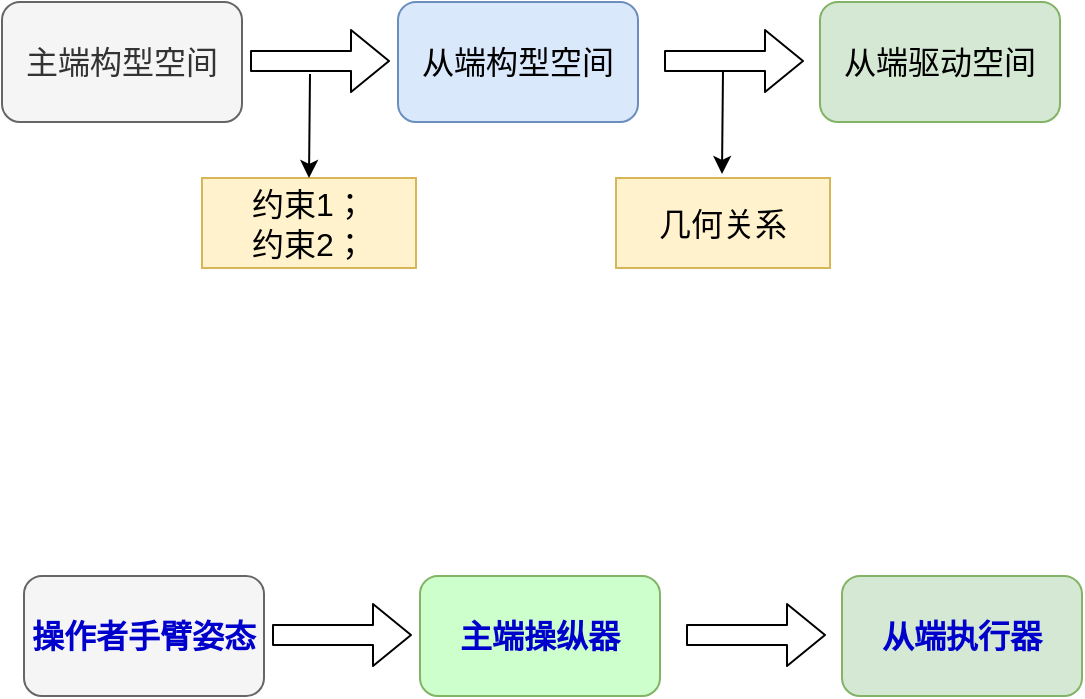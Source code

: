 <mxfile scale="3" border="0">
    <diagram id="fR_-gg6EP0ZME0IVGjX3" name="Page-1">
        <mxGraphModel dx="1105" dy="1082" grid="0" gridSize="10" guides="1" tooltips="1" connect="1" arrows="1" fold="1" page="1" pageScale="1" pageWidth="1169" pageHeight="827" math="0" shadow="0">
            <root>
                <mxCell id="0"/>
                <mxCell id="1" parent="0"/>
                <mxCell id="2" value="&lt;font style=&quot;font-size: 16px;&quot;&gt;主端构型空间&lt;/font&gt;" style="rounded=1;whiteSpace=wrap;html=1;fillColor=#f5f5f5;fontColor=#333333;strokeColor=#666666;" parent="1" vertex="1">
                    <mxGeometry x="123" y="183" width="120" height="60" as="geometry"/>
                </mxCell>
                <mxCell id="3" value="从端构型空间" style="rounded=1;whiteSpace=wrap;html=1;fontSize=16;fillColor=#dae8fc;strokeColor=#6c8ebf;" parent="1" vertex="1">
                    <mxGeometry x="321" y="183" width="120" height="60" as="geometry"/>
                </mxCell>
                <mxCell id="4" value="从端驱动空间" style="rounded=1;whiteSpace=wrap;html=1;fontSize=16;fillColor=#d5e8d4;strokeColor=#82b366;" parent="1" vertex="1">
                    <mxGeometry x="532" y="183" width="120" height="60" as="geometry"/>
                </mxCell>
                <mxCell id="6" value="" style="shape=flexArrow;endArrow=classic;html=1;fontSize=16;" parent="1" edge="1">
                    <mxGeometry width="50" height="50" relative="1" as="geometry">
                        <mxPoint x="247" y="212.5" as="sourcePoint"/>
                        <mxPoint x="317" y="212.5" as="targetPoint"/>
                    </mxGeometry>
                </mxCell>
                <mxCell id="7" value="" style="shape=flexArrow;endArrow=classic;html=1;fontSize=16;" parent="1" edge="1">
                    <mxGeometry width="50" height="50" relative="1" as="geometry">
                        <mxPoint x="454" y="212.5" as="sourcePoint"/>
                        <mxPoint x="524" y="212.5" as="targetPoint"/>
                    </mxGeometry>
                </mxCell>
                <mxCell id="8" value="约束1；&lt;br&gt;约束2；" style="rounded=0;whiteSpace=wrap;html=1;fontSize=16;fillColor=#fff2cc;strokeColor=#d6b656;" parent="1" vertex="1">
                    <mxGeometry x="223" y="271" width="107" height="45" as="geometry"/>
                </mxCell>
                <mxCell id="9" value="" style="endArrow=classic;html=1;fontSize=16;entryX=0.5;entryY=0;entryDx=0;entryDy=0;" parent="1" target="8" edge="1">
                    <mxGeometry width="50" height="50" relative="1" as="geometry">
                        <mxPoint x="277" y="219" as="sourcePoint"/>
                        <mxPoint x="587" y="505" as="targetPoint"/>
                    </mxGeometry>
                </mxCell>
                <mxCell id="10" value="几何关系" style="rounded=0;whiteSpace=wrap;html=1;fontSize=16;fillColor=#fff2cc;strokeColor=#d6b656;" parent="1" vertex="1">
                    <mxGeometry x="430" y="271" width="107" height="45" as="geometry"/>
                </mxCell>
                <mxCell id="11" value="" style="endArrow=classic;html=1;fontSize=16;entryX=0.5;entryY=0;entryDx=0;entryDy=0;" parent="1" edge="1">
                    <mxGeometry width="50" height="50" relative="1" as="geometry">
                        <mxPoint x="483.5" y="217" as="sourcePoint"/>
                        <mxPoint x="483" y="269" as="targetPoint"/>
                    </mxGeometry>
                </mxCell>
                <mxCell id="12" value="&lt;font color=&quot;#0000cc&quot; style=&quot;font-size: 16px;&quot;&gt;&lt;b&gt;操作者手臂姿态&lt;/b&gt;&lt;/font&gt;" style="rounded=1;whiteSpace=wrap;html=1;fillColor=#f5f5f5;fontColor=#333333;strokeColor=#666666;" parent="1" vertex="1">
                    <mxGeometry x="134" y="470" width="120" height="60" as="geometry"/>
                </mxCell>
                <mxCell id="13" value="&lt;b&gt;&lt;font color=&quot;#0000cc&quot;&gt;主端操纵器&lt;/font&gt;&lt;/b&gt;" style="rounded=1;whiteSpace=wrap;html=1;fontSize=16;fillColor=#CCFFCC;strokeColor=#82b366;" parent="1" vertex="1">
                    <mxGeometry x="332" y="470" width="120" height="60" as="geometry"/>
                </mxCell>
                <mxCell id="14" value="&lt;b&gt;&lt;font color=&quot;#0000cc&quot;&gt;从端执行器&lt;/font&gt;&lt;/b&gt;" style="rounded=1;whiteSpace=wrap;html=1;fontSize=16;fillColor=#d5e8d4;strokeColor=#82b366;" parent="1" vertex="1">
                    <mxGeometry x="543" y="470" width="120" height="60" as="geometry"/>
                </mxCell>
                <mxCell id="15" value="" style="shape=flexArrow;endArrow=classic;html=1;fontSize=16;" parent="1" edge="1">
                    <mxGeometry width="50" height="50" relative="1" as="geometry">
                        <mxPoint x="258" y="499.5" as="sourcePoint"/>
                        <mxPoint x="328" y="499.5" as="targetPoint"/>
                    </mxGeometry>
                </mxCell>
                <mxCell id="16" value="" style="shape=flexArrow;endArrow=classic;html=1;fontSize=16;" parent="1" edge="1">
                    <mxGeometry width="50" height="50" relative="1" as="geometry">
                        <mxPoint x="465" y="499.5" as="sourcePoint"/>
                        <mxPoint x="535" y="499.5" as="targetPoint"/>
                    </mxGeometry>
                </mxCell>
            </root>
        </mxGraphModel>
    </diagram>
</mxfile>